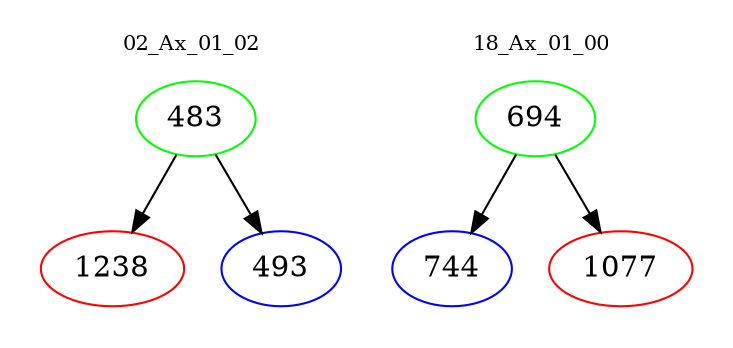 digraph{
subgraph cluster_0 {
color = white
label = "02_Ax_01_02";
fontsize=10;
T0_483 [label="483", color="green"]
T0_483 -> T0_1238 [color="black"]
T0_1238 [label="1238", color="red"]
T0_483 -> T0_493 [color="black"]
T0_493 [label="493", color="blue"]
}
subgraph cluster_1 {
color = white
label = "18_Ax_01_00";
fontsize=10;
T1_694 [label="694", color="green"]
T1_694 -> T1_744 [color="black"]
T1_744 [label="744", color="blue"]
T1_694 -> T1_1077 [color="black"]
T1_1077 [label="1077", color="red"]
}
}
